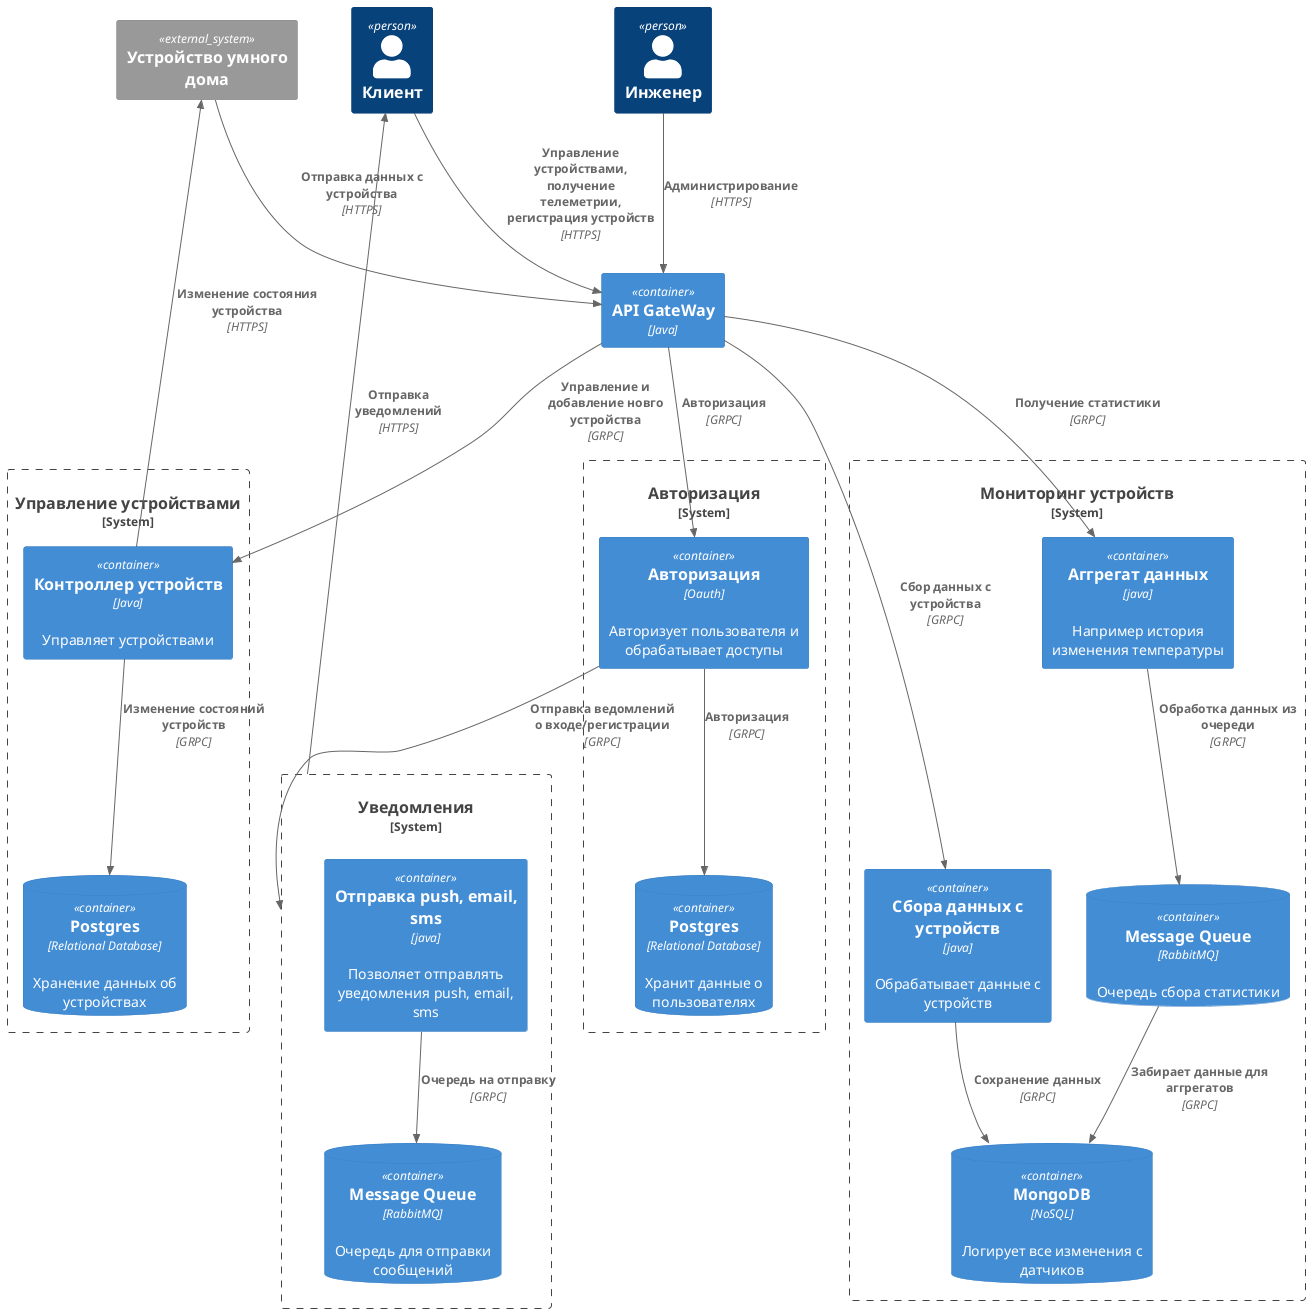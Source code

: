 @startuml
!include <C4/C4_Container>

Person(client, "Клиент")
Person(engineer, "Инженер")

Container(apigw, "API GateWay", "Java")

System_Boundary(c1, "Управление устройствами") {
    Container(home_controller, "Контроллер устройств", "Java", "Управляет устройствами")
    ContainerDb(devices_db, "Postgres", "Relational Database", "Хранение данных об устройствах")
}
System_Boundary(telemetry, "Мониторинг устройств") {
  Container(teltmetry_controller, "Сбора данных с устройств", "java", "Обрабатывает данные с устройств")
  Container(teltmetry_aggregate, "Аггрегат данных", "java", "Например история изменения температуры")
  ContainerDb(telemetry_qdb, "Message Queue", "RabbitMQ", "Очередь сбора статистики")
  ContainerDb(telemetry_db, "MongoDB", "NoSQL", "Логирует все изменения с датчиков")
}
System_Boundary(notification, "Уведомления") {
  Container(notification_send, "Отправка push, email, sms", "java", "Позволяет отправлять уведомления push, email, sms")
  ContainerDb(queue_db, "Message Queue", "RabbitMQ", "Очередь для отправки сообщений")
}
System_Boundary(auth, "Авторизация") {
  Container(auth_containter, "Авторизация", "Oauth", "Авторизует пользователя и обрабатывает доступы")
  ContainerDb(users_db,"Postgres", "Relational Database", "Хранит данные о пользователях")
}

System_Ext(device, "Устройство умного дома")

Rel(device, apigw, "Отправка данных с устройства", "HTTPS")
Rel(client, apigw, "Управление устройствами, получение телеметрии, регистрация устройств", "HTTPS")
Rel(engineer, apigw, "Администрирование", "HTTPS")

Rel(apigw, home_controller, "Управление и добавление новго устройства", "GRPC")
Rel(apigw, teltmetry_controller, "Сбор данных с устройства", "GRPC")
Rel(apigw, teltmetry_aggregate, "Получение статистики", "GRPC")
Rel(apigw, auth_containter, "Авторизация", "GRPC")

Rel(auth_containter, users_db, "Авторизация", "GRPC")
Rel(auth_containter, notification, "Отправка ведомлений о входе/регистрации", "GRPC")

Rel(notification_send, queue_db, "Очередь на отправку", "GRPC")

Rel(home_controller, devices_db, "Изменение состояний устройств", "GRPC")
Rel(home_controller, device, "Изменение состояния устройства", "HTTPS")

Rel(teltmetry_controller, telemetry_db, "Сохранение данных", "GRPC")
Rel(teltmetry_aggregate, telemetry_qdb, "Обработка данных из очереди", "GRPC")
Rel(telemetry_qdb, telemetry_db, "Забирает данные для аггрегатов", "GRPC")

Rel(notification, client, "Отправка уведомлений", "HTTPS")

@enduml